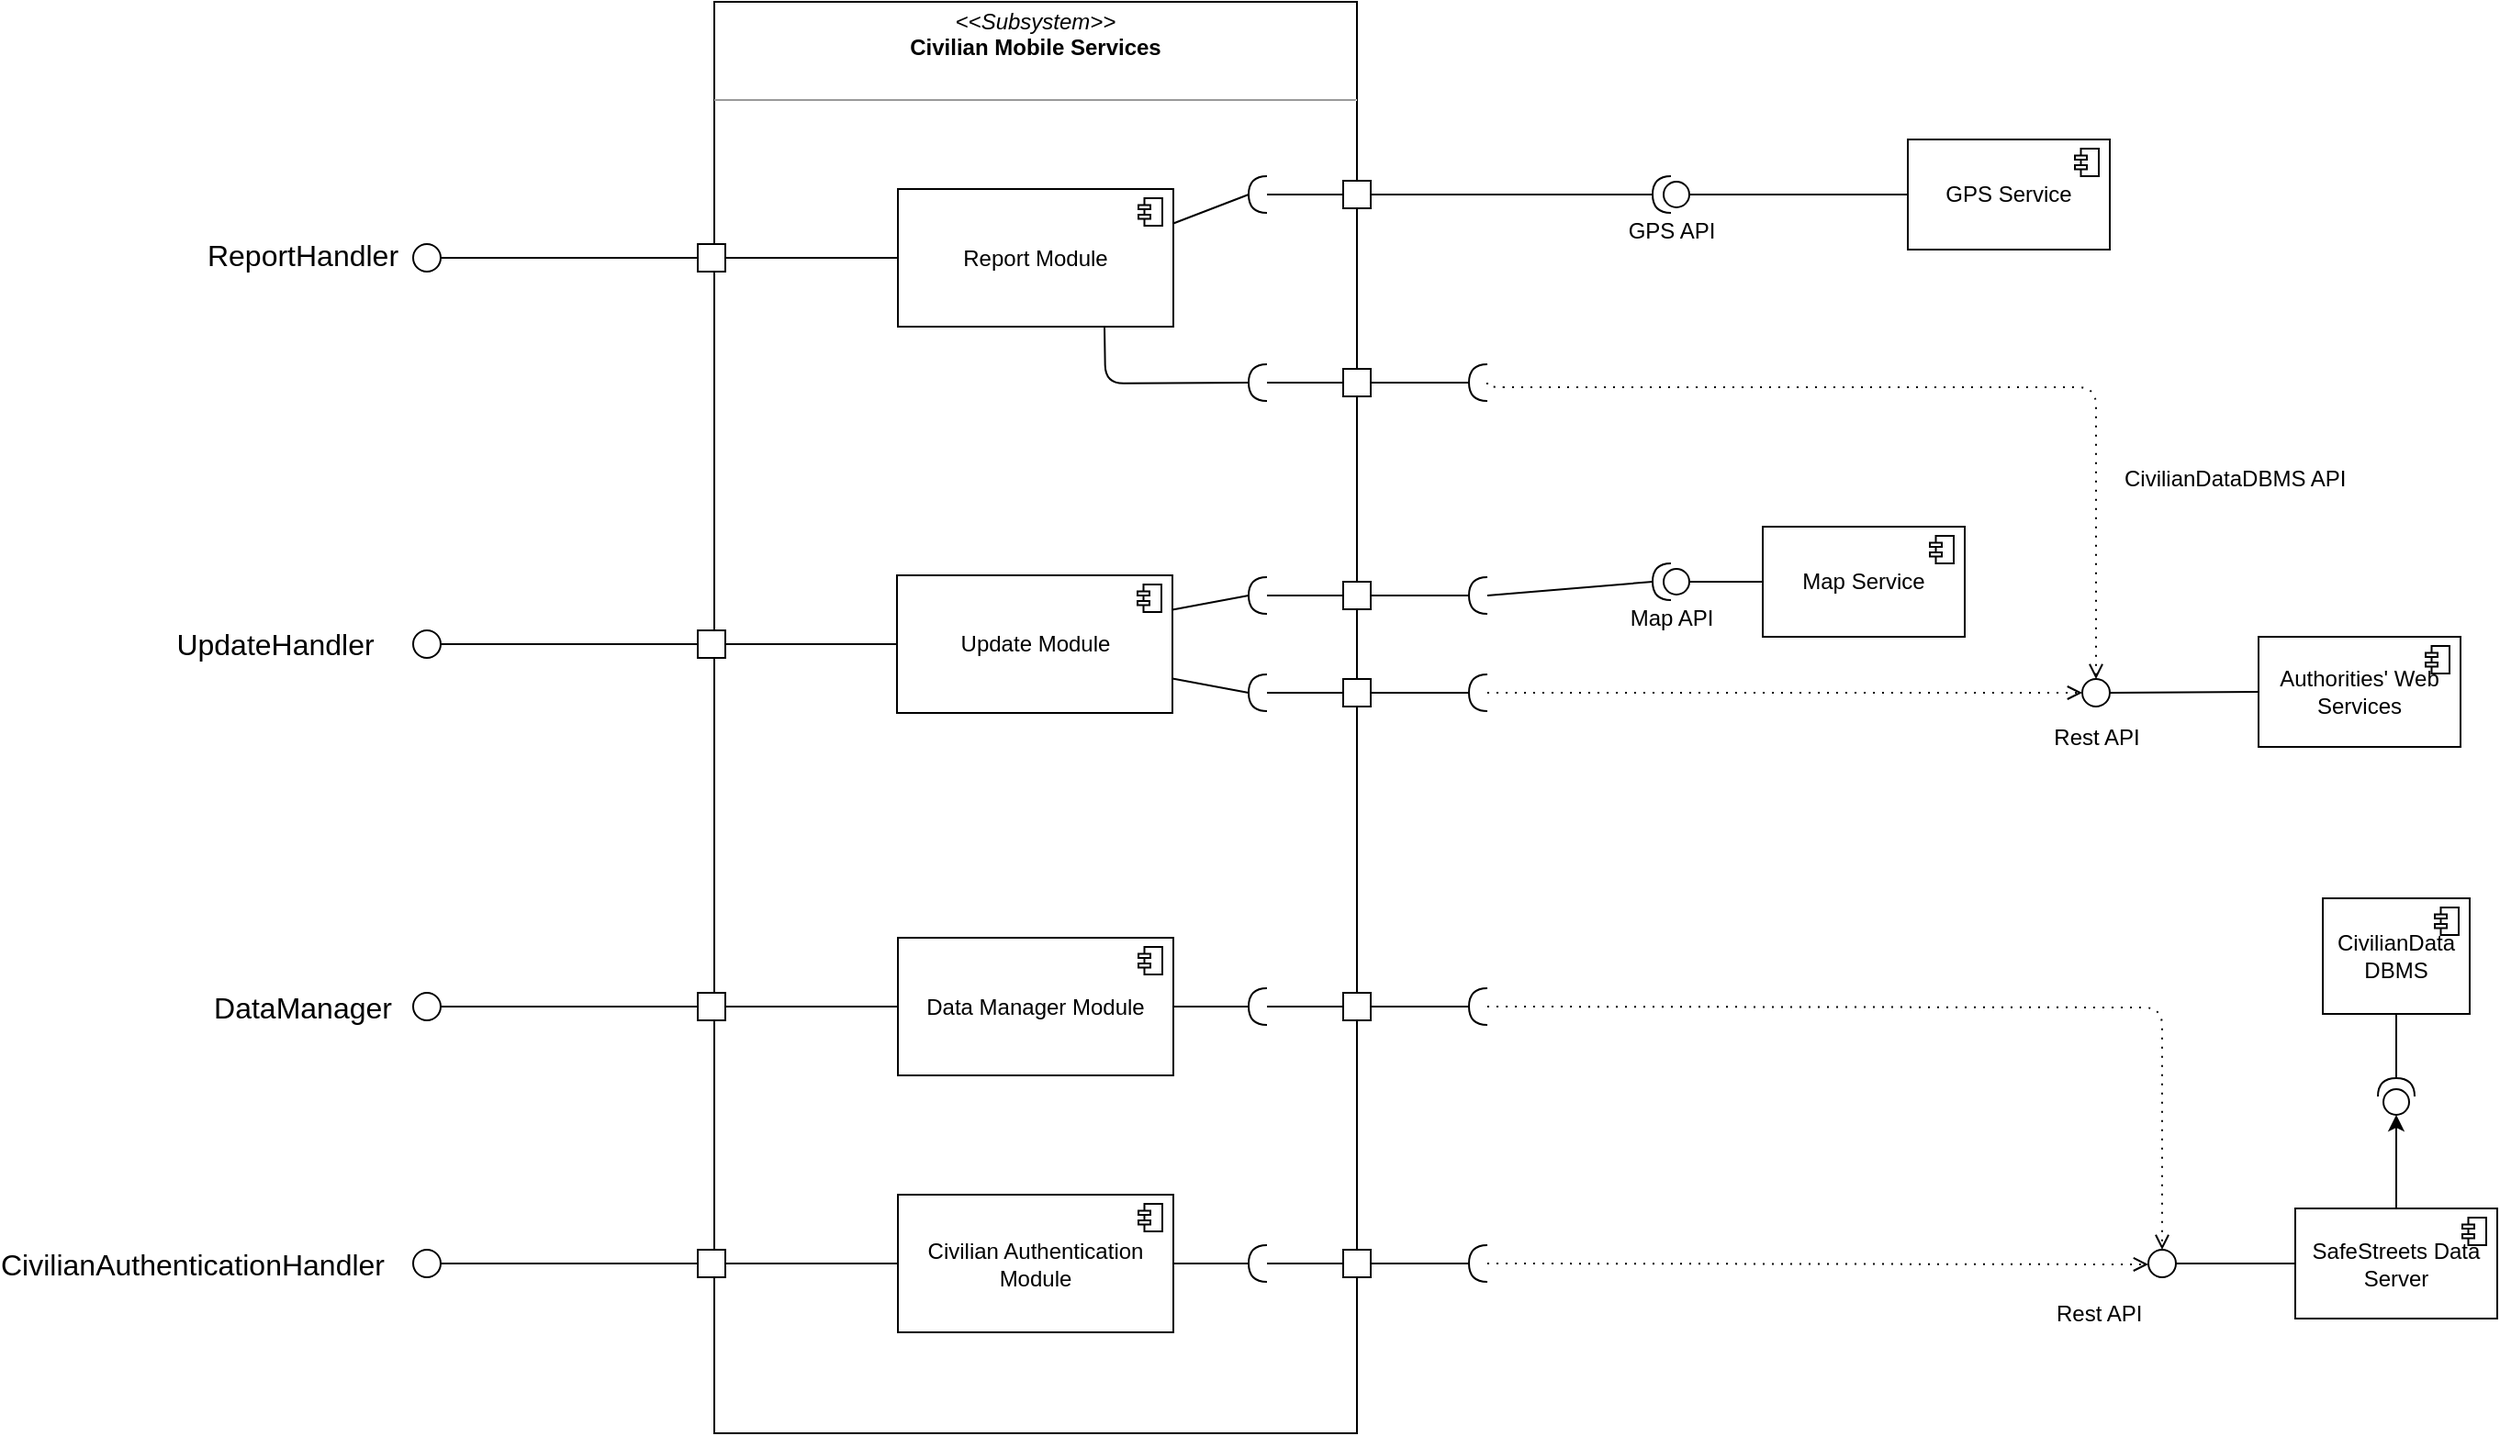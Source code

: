 <mxfile version="12.2.7" type="device" pages="1"><diagram id="7313FzTqsK04Uug-uQVO" name="Page-1"><mxGraphModel dx="1920" dy="1113" grid="1" gridSize="10" guides="1" tooltips="1" connect="1" arrows="1" fold="1" page="0" pageScale="1" pageWidth="1169" pageHeight="827" math="0" shadow="0"><root><mxCell id="0"/><mxCell id="1" parent="0"/><mxCell id="nHNUyHZ-9zt4PcDa900d-14" value="" style="ellipse;html=1;verticalLabelPosition=bottom;labelBackgroundColor=#ffffff;verticalAlign=bottom;fillColor=#ffffff;aspect=fixed;direction=east;" parent="1" vertex="1"><mxGeometry x="1190" y="710" width="15" height="15" as="geometry"/></mxCell><mxCell id="FjwU_czPNZbMRuDMUTkE-5" value="&lt;p style=&quot;margin: 0px ; margin-top: 4px ; text-align: center&quot;&gt;&lt;i&gt;&amp;lt;&amp;lt;Subsystem&amp;gt;&amp;gt;&lt;/i&gt;&lt;br&gt;&lt;b&gt;Civilian Mobile Services&lt;/b&gt;&lt;/p&gt;&lt;br&gt;&lt;hr size=&quot;1&quot;&gt;&lt;p style=&quot;margin: 0px ; margin-left: 4px&quot;&gt;&lt;br&gt;&lt;/p&gt;" style="verticalAlign=top;align=left;overflow=fill;fontSize=12;fontFamily=Helvetica;html=1;" parent="1" vertex="1"><mxGeometry x="409" y="30" width="350" height="780" as="geometry"/></mxCell><mxCell id="FjwU_czPNZbMRuDMUTkE-6" value="Report Module" style="html=1;outlineConnect=0;whiteSpace=wrap;shape=mxgraph.archimate3.application;appType=comp;archiType=square;" parent="1" vertex="1"><mxGeometry x="509" y="132" width="150" height="75" as="geometry"/></mxCell><mxCell id="FjwU_czPNZbMRuDMUTkE-7" value="Update Module" style="html=1;outlineConnect=0;whiteSpace=wrap;shape=mxgraph.archimate3.application;appType=comp;archiType=square;" parent="1" vertex="1"><mxGeometry x="508.5" y="342.5" width="150" height="75" as="geometry"/></mxCell><mxCell id="FjwU_czPNZbMRuDMUTkE-8" value="Data Manager Module" style="html=1;outlineConnect=0;whiteSpace=wrap;shape=mxgraph.archimate3.application;appType=comp;archiType=square;" parent="1" vertex="1"><mxGeometry x="509" y="540" width="150" height="75" as="geometry"/></mxCell><mxCell id="FjwU_czPNZbMRuDMUTkE-9" value="GPS Service" style="html=1;outlineConnect=0;whiteSpace=wrap;shape=mxgraph.archimate3.application;appType=comp;archiType=square;" parent="1" vertex="1"><mxGeometry x="1059" y="105" width="110" height="60" as="geometry"/></mxCell><mxCell id="FjwU_czPNZbMRuDMUTkE-10" value="Map Service" style="html=1;outlineConnect=0;whiteSpace=wrap;shape=mxgraph.archimate3.application;appType=comp;archiType=square;" parent="1" vertex="1"><mxGeometry x="980" y="316" width="110" height="60" as="geometry"/></mxCell><mxCell id="FjwU_czPNZbMRuDMUTkE-11" value="&lt;font style=&quot;font-size: 16px&quot;&gt;ReportHandler&lt;/font&gt;" style="text;html=1;strokeColor=none;fillColor=none;align=center;verticalAlign=middle;whiteSpace=wrap;rounded=0;" parent="1" vertex="1"><mxGeometry x="140" y="151" width="90" height="33" as="geometry"/></mxCell><mxCell id="FjwU_czPNZbMRuDMUTkE-13" value="" style="ellipse;html=1;verticalLabelPosition=bottom;labelBackgroundColor=#ffffff;verticalAlign=top;fillColor=#ffffff;aspect=fixed;" parent="1" vertex="1"><mxGeometry x="245" y="162" width="15" height="15" as="geometry"/></mxCell><mxCell id="FjwU_czPNZbMRuDMUTkE-14" value="" style="whiteSpace=wrap;html=1;aspect=fixed;" parent="1" vertex="1"><mxGeometry x="400" y="162" width="15" height="15" as="geometry"/></mxCell><mxCell id="FjwU_czPNZbMRuDMUTkE-15" value="" style="endArrow=none;html=1;exitX=1;exitY=0.5;exitDx=0;exitDy=0;entryX=0;entryY=0.5;entryDx=0;entryDy=0;" parent="1" source="FjwU_czPNZbMRuDMUTkE-13" target="FjwU_czPNZbMRuDMUTkE-14" edge="1"><mxGeometry width="50" height="50" relative="1" as="geometry"><mxPoint x="310" y="250" as="sourcePoint"/><mxPoint x="360" y="200" as="targetPoint"/></mxGeometry></mxCell><mxCell id="FjwU_czPNZbMRuDMUTkE-16" value="" style="endArrow=none;html=1;entryX=0;entryY=0.5;entryDx=0;entryDy=0;entryPerimeter=0;exitX=1;exitY=0.5;exitDx=0;exitDy=0;" parent="1" source="FjwU_czPNZbMRuDMUTkE-14" target="FjwU_czPNZbMRuDMUTkE-6" edge="1"><mxGeometry width="50" height="50" relative="1" as="geometry"><mxPoint x="290" y="290" as="sourcePoint"/><mxPoint x="340" y="240" as="targetPoint"/></mxGeometry></mxCell><mxCell id="FjwU_czPNZbMRuDMUTkE-17" value="" style="whiteSpace=wrap;html=1;aspect=fixed;" parent="1" vertex="1"><mxGeometry x="751.5" y="127.5" width="15" height="15" as="geometry"/></mxCell><mxCell id="FjwU_czPNZbMRuDMUTkE-18" value="" style="shape=requiredInterface;html=1;verticalLabelPosition=bottom;direction=west;" parent="1" vertex="1"><mxGeometry x="700" y="125" width="10" height="20" as="geometry"/></mxCell><mxCell id="FjwU_czPNZbMRuDMUTkE-23" value="" style="endArrow=none;html=1;exitX=1;exitY=0.25;exitDx=0;exitDy=0;exitPerimeter=0;entryX=1;entryY=0.5;entryDx=0;entryDy=0;entryPerimeter=0;" parent="1" source="FjwU_czPNZbMRuDMUTkE-6" target="FjwU_czPNZbMRuDMUTkE-18" edge="1"><mxGeometry width="50" height="50" relative="1" as="geometry"><mxPoint x="679" y="208.25" as="sourcePoint"/><mxPoint x="720" y="215" as="targetPoint"/></mxGeometry></mxCell><mxCell id="FjwU_czPNZbMRuDMUTkE-24" value="" style="endArrow=none;html=1;entryX=0;entryY=0.5;entryDx=0;entryDy=0;exitX=0;exitY=0.5;exitDx=0;exitDy=0;exitPerimeter=0;" parent="1" source="FjwU_czPNZbMRuDMUTkE-18" target="FjwU_czPNZbMRuDMUTkE-17" edge="1"><mxGeometry width="50" height="50" relative="1" as="geometry"><mxPoint x="720" y="205" as="sourcePoint"/><mxPoint x="761.5" y="205" as="targetPoint"/></mxGeometry></mxCell><mxCell id="FjwU_czPNZbMRuDMUTkE-25" value="GPS API" style="shape=providedRequiredInterface;html=1;verticalLabelPosition=bottom;direction=west;" parent="1" vertex="1"><mxGeometry x="920" y="125" width="20" height="20" as="geometry"/></mxCell><mxCell id="FjwU_czPNZbMRuDMUTkE-26" value="Map API" style="shape=providedRequiredInterface;html=1;verticalLabelPosition=bottom;direction=west;" parent="1" vertex="1"><mxGeometry x="920" y="336" width="20" height="20" as="geometry"/></mxCell><mxCell id="FjwU_czPNZbMRuDMUTkE-27" value="" style="endArrow=none;html=1;entryX=1;entryY=0.5;entryDx=0;entryDy=0;exitX=0;exitY=0.5;exitDx=0;exitDy=0;entryPerimeter=0;exitPerimeter=0;" parent="1" source="RTcWIlT257U3_ksId0Y1-24" target="FjwU_czPNZbMRuDMUTkE-26" edge="1"><mxGeometry width="50" height="50" relative="1" as="geometry"><mxPoint x="720" y="205" as="sourcePoint"/><mxPoint x="761.5" y="205" as="targetPoint"/></mxGeometry></mxCell><mxCell id="FjwU_czPNZbMRuDMUTkE-28" value="" style="endArrow=none;html=1;entryX=1;entryY=0.5;entryDx=0;entryDy=0;exitX=1;exitY=0.5;exitDx=0;exitDy=0;entryPerimeter=0;" parent="1" source="FjwU_czPNZbMRuDMUTkE-17" target="FjwU_czPNZbMRuDMUTkE-25" edge="1"><mxGeometry width="50" height="50" relative="1" as="geometry"><mxPoint x="776.5" y="205" as="sourcePoint"/><mxPoint x="930" y="204" as="targetPoint"/></mxGeometry></mxCell><mxCell id="FjwU_czPNZbMRuDMUTkE-29" value="" style="endArrow=none;html=1;entryX=0;entryY=0.5;entryDx=0;entryDy=0;exitX=0;exitY=0.5;exitDx=0;exitDy=0;entryPerimeter=0;exitPerimeter=0;" parent="1" source="FjwU_czPNZbMRuDMUTkE-26" target="FjwU_czPNZbMRuDMUTkE-10" edge="1"><mxGeometry width="50" height="50" relative="1" as="geometry"><mxPoint x="786.5" y="215" as="sourcePoint"/><mxPoint x="940" y="214" as="targetPoint"/></mxGeometry></mxCell><mxCell id="FjwU_czPNZbMRuDMUTkE-30" value="" style="endArrow=none;html=1;entryX=0;entryY=0.5;entryDx=0;entryDy=0;exitX=0;exitY=0.5;exitDx=0;exitDy=0;entryPerimeter=0;exitPerimeter=0;" parent="1" source="FjwU_czPNZbMRuDMUTkE-25" target="FjwU_czPNZbMRuDMUTkE-9" edge="1"><mxGeometry width="50" height="50" relative="1" as="geometry"><mxPoint x="950" y="204" as="sourcePoint"/><mxPoint x="1070" y="207.5" as="targetPoint"/></mxGeometry></mxCell><mxCell id="FjwU_czPNZbMRuDMUTkE-31" value="Authorities' Web Services" style="html=1;outlineConnect=0;whiteSpace=wrap;shape=mxgraph.archimate3.application;appType=comp;archiType=square;" parent="1" vertex="1"><mxGeometry x="1250" y="376" width="110" height="60" as="geometry"/></mxCell><mxCell id="FjwU_czPNZbMRuDMUTkE-32" value="" style="ellipse;html=1;verticalLabelPosition=bottom;labelBackgroundColor=#ffffff;verticalAlign=top;fillColor=#ffffff;aspect=fixed;" parent="1" vertex="1"><mxGeometry x="1154" y="399" width="15" height="15" as="geometry"/></mxCell><mxCell id="FjwU_czPNZbMRuDMUTkE-33" value="" style="endArrow=none;html=1;entryX=0;entryY=0.5;entryDx=0;entryDy=0;exitX=1;exitY=0.5;exitDx=0;exitDy=0;entryPerimeter=0;" parent="1" source="FjwU_czPNZbMRuDMUTkE-32" target="FjwU_czPNZbMRuDMUTkE-31" edge="1"><mxGeometry width="50" height="50" relative="1" as="geometry"><mxPoint x="946" y="285.5" as="sourcePoint"/><mxPoint x="1066" y="289" as="targetPoint"/></mxGeometry></mxCell><mxCell id="FjwU_czPNZbMRuDMUTkE-34" value="" style="shape=requiredInterface;html=1;verticalLabelPosition=bottom;direction=west;" parent="1" vertex="1"><mxGeometry x="700" y="227.5" width="10" height="20" as="geometry"/></mxCell><mxCell id="FjwU_czPNZbMRuDMUTkE-35" value="" style="endArrow=none;html=1;entryX=0;entryY=0.5;entryDx=0;entryDy=0;exitX=0;exitY=0.5;exitDx=0;exitDy=0;exitPerimeter=0;" parent="1" source="FjwU_czPNZbMRuDMUTkE-34" target="FjwU_czPNZbMRuDMUTkE-36" edge="1"><mxGeometry width="50" height="50" relative="1" as="geometry"><mxPoint x="720" y="205" as="sourcePoint"/><mxPoint x="761.5" y="205" as="targetPoint"/></mxGeometry></mxCell><mxCell id="FjwU_czPNZbMRuDMUTkE-36" value="" style="whiteSpace=wrap;html=1;aspect=fixed;" parent="1" vertex="1"><mxGeometry x="751.5" y="230" width="15" height="15" as="geometry"/></mxCell><mxCell id="FjwU_czPNZbMRuDMUTkE-37" value="" style="endArrow=none;html=1;entryX=1;entryY=0.5;entryDx=0;entryDy=0;exitX=0.75;exitY=1;exitDx=0;exitDy=0;exitPerimeter=0;entryPerimeter=0;" parent="1" source="FjwU_czPNZbMRuDMUTkE-6" target="FjwU_czPNZbMRuDMUTkE-34" edge="1"><mxGeometry width="50" height="50" relative="1" as="geometry"><mxPoint x="620" y="237" as="sourcePoint"/><mxPoint x="661.5" y="237" as="targetPoint"/><Array as="points"><mxPoint x="622" y="238"/></Array></mxGeometry></mxCell><mxCell id="FjwU_czPNZbMRuDMUTkE-38" value="" style="shape=requiredInterface;html=1;verticalLabelPosition=bottom;direction=west;" parent="1" vertex="1"><mxGeometry x="820" y="227.5" width="10" height="20" as="geometry"/></mxCell><mxCell id="FjwU_czPNZbMRuDMUTkE-39" value="" style="endArrow=none;html=1;entryX=1;entryY=0.5;entryDx=0;entryDy=0;exitX=1;exitY=0.5;exitDx=0;exitDy=0;entryPerimeter=0;" parent="1" source="FjwU_czPNZbMRuDMUTkE-36" target="FjwU_czPNZbMRuDMUTkE-38" edge="1"><mxGeometry width="50" height="50" relative="1" as="geometry"><mxPoint x="720" y="247.5" as="sourcePoint"/><mxPoint x="761.5" y="247.5" as="targetPoint"/></mxGeometry></mxCell><mxCell id="FjwU_czPNZbMRuDMUTkE-41" value="" style="edgeStyle=elbowEdgeStyle;html=1;endArrow=open;elbow=vertical;endFill=0;dashed=1;dashPattern=1 4;exitX=0;exitY=0.5;exitDx=0;exitDy=0;exitPerimeter=0;entryX=0.5;entryY=0;entryDx=0;entryDy=0;" parent="1" source="FjwU_czPNZbMRuDMUTkE-38" target="FjwU_czPNZbMRuDMUTkE-32" edge="1"><mxGeometry width="160" relative="1" as="geometry"><mxPoint x="870" y="250" as="sourcePoint"/><mxPoint x="1030" y="250" as="targetPoint"/><Array as="points"><mxPoint x="910" y="240"/></Array></mxGeometry></mxCell><mxCell id="FjwU_czPNZbMRuDMUTkE-43" value="Rest API" style="text;html=1;strokeColor=none;fillColor=none;align=center;verticalAlign=middle;whiteSpace=wrap;rounded=0;" parent="1" vertex="1"><mxGeometry x="1116.5" y="420.5" width="90" height="20" as="geometry"/></mxCell><mxCell id="FjwU_czPNZbMRuDMUTkE-49" value="" style="shape=requiredInterface;html=1;verticalLabelPosition=bottom;direction=west;" parent="1" vertex="1"><mxGeometry x="700" y="396.5" width="10" height="20" as="geometry"/></mxCell><mxCell id="FjwU_czPNZbMRuDMUTkE-50" value="" style="endArrow=none;html=1;exitX=0;exitY=0.5;exitDx=0;exitDy=0;exitPerimeter=0;" parent="1" source="FjwU_czPNZbMRuDMUTkE-49" target="FjwU_czPNZbMRuDMUTkE-51" edge="1"><mxGeometry width="50" height="50" relative="1" as="geometry"><mxPoint x="720" y="374" as="sourcePoint"/><mxPoint x="761.5" y="374" as="targetPoint"/></mxGeometry></mxCell><mxCell id="FjwU_czPNZbMRuDMUTkE-51" value="" style="whiteSpace=wrap;html=1;aspect=fixed;" parent="1" vertex="1"><mxGeometry x="751.5" y="399" width="15" height="15" as="geometry"/></mxCell><mxCell id="FjwU_czPNZbMRuDMUTkE-52" value="" style="shape=requiredInterface;html=1;verticalLabelPosition=bottom;direction=west;" parent="1" vertex="1"><mxGeometry x="820" y="396.5" width="10" height="20" as="geometry"/></mxCell><mxCell id="FjwU_czPNZbMRuDMUTkE-53" value="" style="endArrow=none;html=1;exitX=1;exitY=0.5;exitDx=0;exitDy=0;entryX=1;entryY=0.5;entryDx=0;entryDy=0;entryPerimeter=0;" parent="1" source="FjwU_czPNZbMRuDMUTkE-51" target="FjwU_czPNZbMRuDMUTkE-52" edge="1"><mxGeometry width="50" height="50" relative="1" as="geometry"><mxPoint x="720" y="416.5" as="sourcePoint"/><mxPoint x="800" y="407" as="targetPoint"/></mxGeometry></mxCell><mxCell id="FjwU_czPNZbMRuDMUTkE-54" value="" style="endArrow=none;html=1;entryX=1;entryY=0.5;entryDx=0;entryDy=0;exitX=1;exitY=0.75;exitDx=0;exitDy=0;exitPerimeter=0;entryPerimeter=0;" parent="1" source="FjwU_czPNZbMRuDMUTkE-7" target="FjwU_czPNZbMRuDMUTkE-49" edge="1"><mxGeometry width="50" height="50" relative="1" as="geometry"><mxPoint x="720" y="390" as="sourcePoint"/><mxPoint x="761.5" y="390" as="targetPoint"/></mxGeometry></mxCell><mxCell id="FjwU_czPNZbMRuDMUTkE-55" value="" style="edgeStyle=entityRelationEdgeStyle;html=1;endArrow=open;elbow=vertical;endFill=0;dashed=1;dashPattern=1 4;exitX=0;exitY=0.5;exitDx=0;exitDy=0;exitPerimeter=0;entryX=0;entryY=0.5;entryDx=0;entryDy=0;" parent="1" source="FjwU_czPNZbMRuDMUTkE-52" target="FjwU_czPNZbMRuDMUTkE-32" edge="1"><mxGeometry width="160" relative="1" as="geometry"><mxPoint x="840.345" y="247.207" as="sourcePoint"/><mxPoint x="1080" y="333" as="targetPoint"/></mxGeometry></mxCell><mxCell id="FjwU_czPNZbMRuDMUTkE-59" value="" style="ellipse;html=1;verticalLabelPosition=bottom;labelBackgroundColor=#ffffff;verticalAlign=top;fillColor=#ffffff;aspect=fixed;" parent="1" vertex="1"><mxGeometry x="245" y="372.5" width="15" height="15" as="geometry"/></mxCell><mxCell id="FjwU_czPNZbMRuDMUTkE-60" value="" style="whiteSpace=wrap;html=1;aspect=fixed;" parent="1" vertex="1"><mxGeometry x="400" y="372.5" width="15" height="15" as="geometry"/></mxCell><mxCell id="FjwU_czPNZbMRuDMUTkE-61" value="" style="endArrow=none;html=1;exitX=1;exitY=0.5;exitDx=0;exitDy=0;entryX=0;entryY=0.5;entryDx=0;entryDy=0;" parent="1" source="FjwU_czPNZbMRuDMUTkE-59" target="FjwU_czPNZbMRuDMUTkE-60" edge="1"><mxGeometry width="50" height="50" relative="1" as="geometry"><mxPoint x="310" y="460.5" as="sourcePoint"/><mxPoint x="360" y="410.5" as="targetPoint"/></mxGeometry></mxCell><mxCell id="FjwU_czPNZbMRuDMUTkE-62" value="&lt;font style=&quot;font-size: 16px&quot;&gt;UpdateHandler&lt;/font&gt;" style="text;html=1;strokeColor=none;fillColor=none;align=center;verticalAlign=middle;whiteSpace=wrap;rounded=0;" parent="1" vertex="1"><mxGeometry x="125" y="363.5" width="90" height="33" as="geometry"/></mxCell><mxCell id="FjwU_czPNZbMRuDMUTkE-63" value="" style="endArrow=none;html=1;exitX=1;exitY=0.5;exitDx=0;exitDy=0;entryX=0;entryY=0.5;entryDx=0;entryDy=0;entryPerimeter=0;" parent="1" source="FjwU_czPNZbMRuDMUTkE-60" target="FjwU_czPNZbMRuDMUTkE-7" edge="1"><mxGeometry width="50" height="50" relative="1" as="geometry"><mxPoint x="270" y="390" as="sourcePoint"/><mxPoint x="410" y="390" as="targetPoint"/></mxGeometry></mxCell><mxCell id="FjwU_czPNZbMRuDMUTkE-74" value="" style="shape=requiredInterface;html=1;verticalLabelPosition=bottom;direction=west;" parent="1" vertex="1"><mxGeometry x="700" y="567.5" width="10" height="20" as="geometry"/></mxCell><mxCell id="FjwU_czPNZbMRuDMUTkE-75" value="" style="endArrow=none;html=1;entryX=0;entryY=0.5;entryDx=0;entryDy=0;exitX=0;exitY=0.5;exitDx=0;exitDy=0;exitPerimeter=0;" parent="1" source="FjwU_czPNZbMRuDMUTkE-74" target="FjwU_czPNZbMRuDMUTkE-76" edge="1"><mxGeometry width="50" height="50" relative="1" as="geometry"><mxPoint x="720" y="545" as="sourcePoint"/><mxPoint x="761.5" y="545" as="targetPoint"/></mxGeometry></mxCell><mxCell id="FjwU_czPNZbMRuDMUTkE-76" value="" style="whiteSpace=wrap;html=1;aspect=fixed;" parent="1" vertex="1"><mxGeometry x="751.5" y="570" width="15" height="15" as="geometry"/></mxCell><mxCell id="FjwU_czPNZbMRuDMUTkE-77" value="" style="shape=requiredInterface;html=1;verticalLabelPosition=bottom;direction=west;" parent="1" vertex="1"><mxGeometry x="820" y="567.5" width="10" height="20" as="geometry"/></mxCell><mxCell id="FjwU_czPNZbMRuDMUTkE-78" value="" style="endArrow=none;html=1;entryX=1;entryY=0.5;entryDx=0;entryDy=0;exitX=1;exitY=0.5;exitDx=0;exitDy=0;entryPerimeter=0;" parent="1" source="FjwU_czPNZbMRuDMUTkE-76" target="FjwU_czPNZbMRuDMUTkE-77" edge="1"><mxGeometry width="50" height="50" relative="1" as="geometry"><mxPoint x="720" y="587.5" as="sourcePoint"/><mxPoint x="761.5" y="587.5" as="targetPoint"/></mxGeometry></mxCell><mxCell id="FjwU_czPNZbMRuDMUTkE-79" value="" style="endArrow=none;html=1;entryX=1;entryY=0.5;entryDx=0;entryDy=0;exitX=1;exitY=0.5;exitDx=0;exitDy=0;exitPerimeter=0;entryPerimeter=0;" parent="1" source="FjwU_czPNZbMRuDMUTkE-8" target="FjwU_czPNZbMRuDMUTkE-74" edge="1"><mxGeometry width="50" height="50" relative="1" as="geometry"><mxPoint x="720" y="587.5" as="sourcePoint"/><mxPoint x="761.5" y="587.5" as="targetPoint"/></mxGeometry></mxCell><mxCell id="FjwU_czPNZbMRuDMUTkE-80" value="" style="edgeStyle=elbowEdgeStyle;html=1;endArrow=open;elbow=vertical;endFill=0;dashed=1;dashPattern=1 4;exitX=0;exitY=0.5;exitDx=0;exitDy=0;exitPerimeter=0;entryX=0.5;entryY=0;entryDx=0;entryDy=0;" parent="1" source="FjwU_czPNZbMRuDMUTkE-77" target="nHNUyHZ-9zt4PcDa900d-14" edge="1"><mxGeometry width="160" relative="1" as="geometry"><mxPoint x="860" y="577.5" as="sourcePoint"/><mxPoint x="1200" y="700" as="targetPoint"/><Array as="points"><mxPoint x="1160" y="578"/><mxPoint x="970" y="577.5"/></Array></mxGeometry></mxCell><mxCell id="FjwU_czPNZbMRuDMUTkE-84" value="" style="ellipse;html=1;verticalLabelPosition=bottom;labelBackgroundColor=#ffffff;verticalAlign=top;fillColor=#ffffff;aspect=fixed;" parent="1" vertex="1"><mxGeometry x="245" y="570" width="15" height="15" as="geometry"/></mxCell><mxCell id="FjwU_czPNZbMRuDMUTkE-85" value="" style="whiteSpace=wrap;html=1;aspect=fixed;" parent="1" vertex="1"><mxGeometry x="400" y="570" width="15" height="15" as="geometry"/></mxCell><mxCell id="FjwU_czPNZbMRuDMUTkE-86" value="" style="endArrow=none;html=1;exitX=1;exitY=0.5;exitDx=0;exitDy=0;entryX=0;entryY=0.5;entryDx=0;entryDy=0;" parent="1" source="FjwU_czPNZbMRuDMUTkE-84" target="FjwU_czPNZbMRuDMUTkE-85" edge="1"><mxGeometry width="50" height="50" relative="1" as="geometry"><mxPoint x="310" y="658" as="sourcePoint"/><mxPoint x="360" y="608" as="targetPoint"/></mxGeometry></mxCell><mxCell id="FjwU_czPNZbMRuDMUTkE-87" value="&lt;font style=&quot;font-size: 16px&quot;&gt;DataManager&lt;/font&gt;" style="text;html=1;strokeColor=none;fillColor=none;align=center;verticalAlign=middle;whiteSpace=wrap;rounded=0;" parent="1" vertex="1"><mxGeometry x="140" y="561" width="90" height="33" as="geometry"/></mxCell><mxCell id="FjwU_czPNZbMRuDMUTkE-89" value="" style="endArrow=none;html=1;entryX=0;entryY=0.5;entryDx=0;entryDy=0;entryPerimeter=0;exitX=1;exitY=0.5;exitDx=0;exitDy=0;" parent="1" source="FjwU_czPNZbMRuDMUTkE-85" target="FjwU_czPNZbMRuDMUTkE-8" edge="1"><mxGeometry width="50" height="50" relative="1" as="geometry"><mxPoint x="270.0" y="587.5" as="sourcePoint"/><mxPoint x="410" y="587.5" as="targetPoint"/></mxGeometry></mxCell><mxCell id="nHNUyHZ-9zt4PcDa900d-1" value="Civilian Authentication Module" style="html=1;outlineConnect=0;whiteSpace=wrap;shape=mxgraph.archimate3.application;appType=comp;archiType=square;" parent="1" vertex="1"><mxGeometry x="509" y="680" width="150" height="75" as="geometry"/></mxCell><mxCell id="nHNUyHZ-9zt4PcDa900d-2" value="" style="ellipse;html=1;verticalLabelPosition=bottom;labelBackgroundColor=#ffffff;verticalAlign=top;fillColor=#ffffff;aspect=fixed;" parent="1" vertex="1"><mxGeometry x="245" y="710" width="15" height="15" as="geometry"/></mxCell><mxCell id="nHNUyHZ-9zt4PcDa900d-3" value="" style="whiteSpace=wrap;html=1;aspect=fixed;" parent="1" vertex="1"><mxGeometry x="400" y="710" width="15" height="15" as="geometry"/></mxCell><mxCell id="nHNUyHZ-9zt4PcDa900d-4" value="" style="endArrow=none;html=1;exitX=1;exitY=0.5;exitDx=0;exitDy=0;entryX=0;entryY=0.5;entryDx=0;entryDy=0;" parent="1" source="nHNUyHZ-9zt4PcDa900d-2" target="nHNUyHZ-9zt4PcDa900d-3" edge="1"><mxGeometry width="50" height="50" relative="1" as="geometry"><mxPoint x="310" y="798" as="sourcePoint"/><mxPoint x="360" y="748" as="targetPoint"/></mxGeometry></mxCell><mxCell id="nHNUyHZ-9zt4PcDa900d-5" value="" style="endArrow=none;html=1;entryX=0;entryY=0.5;entryDx=0;entryDy=0;entryPerimeter=0;exitX=1;exitY=0.5;exitDx=0;exitDy=0;" parent="1" source="nHNUyHZ-9zt4PcDa900d-3" target="nHNUyHZ-9zt4PcDa900d-1" edge="1"><mxGeometry width="50" height="50" relative="1" as="geometry"><mxPoint x="430" y="718" as="sourcePoint"/><mxPoint x="485" y="780.0" as="targetPoint"/></mxGeometry></mxCell><mxCell id="a8eol0hDx0JXcUGCAJGl-2" style="edgeStyle=orthogonalEdgeStyle;rounded=0;orthogonalLoop=1;jettySize=auto;html=1;exitX=0.5;exitY=0;exitDx=0;exitDy=0;exitPerimeter=0;entryX=0;entryY=0.5;entryDx=0;entryDy=0;entryPerimeter=0;" edge="1" parent="1" source="nHNUyHZ-9zt4PcDa900d-6" target="o-6hILZpD0M4PWaKAO4X-1"><mxGeometry relative="1" as="geometry"/></mxCell><mxCell id="nHNUyHZ-9zt4PcDa900d-6" value="SafeStreets Data Server" style="html=1;outlineConnect=0;whiteSpace=wrap;shape=mxgraph.archimate3.application;appType=comp;archiType=square;" parent="1" vertex="1"><mxGeometry x="1270" y="687.5" width="110" height="60" as="geometry"/></mxCell><mxCell id="nHNUyHZ-9zt4PcDa900d-7" value="" style="shape=requiredInterface;html=1;verticalLabelPosition=bottom;direction=west;" parent="1" vertex="1"><mxGeometry x="700" y="707.5" width="10" height="20" as="geometry"/></mxCell><mxCell id="nHNUyHZ-9zt4PcDa900d-8" value="" style="endArrow=none;html=1;entryX=0;entryY=0.5;entryDx=0;entryDy=0;exitX=0;exitY=0.5;exitDx=0;exitDy=0;exitPerimeter=0;" parent="1" source="nHNUyHZ-9zt4PcDa900d-7" target="nHNUyHZ-9zt4PcDa900d-9" edge="1"><mxGeometry width="50" height="50" relative="1" as="geometry"><mxPoint x="720" y="685" as="sourcePoint"/><mxPoint x="761.5" y="685" as="targetPoint"/></mxGeometry></mxCell><mxCell id="nHNUyHZ-9zt4PcDa900d-9" value="" style="whiteSpace=wrap;html=1;aspect=fixed;" parent="1" vertex="1"><mxGeometry x="751.5" y="710" width="15" height="15" as="geometry"/></mxCell><mxCell id="nHNUyHZ-9zt4PcDa900d-10" value="" style="shape=requiredInterface;html=1;verticalLabelPosition=bottom;direction=west;" parent="1" vertex="1"><mxGeometry x="820" y="707.5" width="10" height="20" as="geometry"/></mxCell><mxCell id="nHNUyHZ-9zt4PcDa900d-11" value="" style="endArrow=none;html=1;entryX=1;entryY=0.5;entryDx=0;entryDy=0;exitX=1;exitY=0.5;exitDx=0;exitDy=0;entryPerimeter=0;" parent="1" source="nHNUyHZ-9zt4PcDa900d-9" target="nHNUyHZ-9zt4PcDa900d-10" edge="1"><mxGeometry width="50" height="50" relative="1" as="geometry"><mxPoint x="720" y="727.5" as="sourcePoint"/><mxPoint x="761.5" y="727.5" as="targetPoint"/></mxGeometry></mxCell><mxCell id="nHNUyHZ-9zt4PcDa900d-12" value="" style="endArrow=none;html=1;entryX=1;entryY=0.5;entryDx=0;entryDy=0;exitX=1;exitY=0.5;exitDx=0;exitDy=0;exitPerimeter=0;entryPerimeter=0;" parent="1" source="nHNUyHZ-9zt4PcDa900d-1" target="nHNUyHZ-9zt4PcDa900d-7" edge="1"><mxGeometry width="50" height="50" relative="1" as="geometry"><mxPoint x="720" y="605.5" as="sourcePoint"/><mxPoint x="761.5" y="605.5" as="targetPoint"/></mxGeometry></mxCell><mxCell id="nHNUyHZ-9zt4PcDa900d-13" value="" style="edgeStyle=elbowEdgeStyle;html=1;endArrow=open;elbow=vertical;endFill=0;dashed=1;dashPattern=1 4;exitX=0;exitY=0.5;exitDx=0;exitDy=0;exitPerimeter=0;entryX=0;entryY=0.5;entryDx=0;entryDy=0;" parent="1" source="nHNUyHZ-9zt4PcDa900d-10" target="nHNUyHZ-9zt4PcDa900d-14" edge="1"><mxGeometry width="160" relative="1" as="geometry"><mxPoint x="869.845" y="720.448" as="sourcePoint"/><mxPoint x="1170" y="718" as="targetPoint"/><Array as="points"><mxPoint x="1150" y="718"/><mxPoint x="1140" y="720"/><mxPoint x="1140" y="730"/><mxPoint x="1140" y="717"/><mxPoint x="1130" y="750"/><mxPoint x="1250" y="703"/><mxPoint x="1050" y="710"/><mxPoint x="1199.5" y="721"/><mxPoint x="1009.5" y="720.5"/></Array></mxGeometry></mxCell><mxCell id="nHNUyHZ-9zt4PcDa900d-15" value="" style="endArrow=none;html=1;entryX=0;entryY=0.5;entryDx=0;entryDy=0;exitX=1;exitY=0.5;exitDx=0;exitDy=0;entryPerimeter=0;" parent="1" source="nHNUyHZ-9zt4PcDa900d-14" target="nHNUyHZ-9zt4PcDa900d-6" edge="1"><mxGeometry width="50" height="50" relative="1" as="geometry"><mxPoint x="1210" y="679.5" as="sourcePoint"/><mxPoint x="1251.5" y="679.5" as="targetPoint"/></mxGeometry></mxCell><mxCell id="nHNUyHZ-9zt4PcDa900d-17" value="&lt;font style=&quot;font-size: 16px&quot;&gt;CivilianAuthenticationHandler&lt;/font&gt;" style="text;html=1;strokeColor=none;fillColor=none;align=center;verticalAlign=middle;whiteSpace=wrap;rounded=0;" parent="1" vertex="1"><mxGeometry x="95" y="701" width="60" height="33" as="geometry"/></mxCell><mxCell id="RTcWIlT257U3_ksId0Y1-21" value="" style="shape=requiredInterface;html=1;verticalLabelPosition=bottom;direction=west;" parent="1" vertex="1"><mxGeometry x="700" y="343.5" width="10" height="20" as="geometry"/></mxCell><mxCell id="RTcWIlT257U3_ksId0Y1-22" value="" style="endArrow=none;html=1;exitX=0;exitY=0.5;exitDx=0;exitDy=0;exitPerimeter=0;" parent="1" source="RTcWIlT257U3_ksId0Y1-21" target="RTcWIlT257U3_ksId0Y1-23" edge="1"><mxGeometry width="50" height="50" relative="1" as="geometry"><mxPoint x="720" y="321" as="sourcePoint"/><mxPoint x="761.5" y="321" as="targetPoint"/></mxGeometry></mxCell><mxCell id="RTcWIlT257U3_ksId0Y1-23" value="" style="whiteSpace=wrap;html=1;aspect=fixed;" parent="1" vertex="1"><mxGeometry x="751.5" y="346" width="15" height="15" as="geometry"/></mxCell><mxCell id="RTcWIlT257U3_ksId0Y1-24" value="" style="shape=requiredInterface;html=1;verticalLabelPosition=bottom;direction=west;" parent="1" vertex="1"><mxGeometry x="820" y="343.5" width="10" height="20" as="geometry"/></mxCell><mxCell id="RTcWIlT257U3_ksId0Y1-25" value="" style="endArrow=none;html=1;exitX=1;exitY=0.5;exitDx=0;exitDy=0;" parent="1" source="RTcWIlT257U3_ksId0Y1-23" target="RTcWIlT257U3_ksId0Y1-24" edge="1"><mxGeometry width="50" height="50" relative="1" as="geometry"><mxPoint x="720" y="363.5" as="sourcePoint"/><mxPoint x="800" y="354" as="targetPoint"/></mxGeometry></mxCell><mxCell id="RTcWIlT257U3_ksId0Y1-27" value="" style="endArrow=none;html=1;entryX=1;entryY=0.5;entryDx=0;entryDy=0;exitX=1;exitY=0.25;exitDx=0;exitDy=0;exitPerimeter=0;entryPerimeter=0;" parent="1" source="FjwU_czPNZbMRuDMUTkE-7" target="RTcWIlT257U3_ksId0Y1-21" edge="1"><mxGeometry width="50" height="50" relative="1" as="geometry"><mxPoint x="668.5" y="408.75" as="sourcePoint"/><mxPoint x="710" y="416.5" as="targetPoint"/></mxGeometry></mxCell><mxCell id="RTcWIlT257U3_ksId0Y1-33" value="Rest API" style="text;html=1;resizable=0;points=[];autosize=1;align=left;verticalAlign=top;spacingTop=-4;" parent="1" vertex="1"><mxGeometry x="1137.5" y="735" width="60" height="20" as="geometry"/></mxCell><mxCell id="o-6hILZpD0M4PWaKAO4X-1" value="" style="shape=providedRequiredInterface;html=1;verticalLabelPosition=bottom;direction=north;" parent="1" vertex="1"><mxGeometry x="1315" y="616.5" width="20" height="20" as="geometry"/></mxCell><mxCell id="o-6hILZpD0M4PWaKAO4X-2" value="CivilianData DBMS" style="html=1;outlineConnect=0;whiteSpace=wrap;shape=mxgraph.archimate3.application;appType=comp;archiType=square;" parent="1" vertex="1"><mxGeometry x="1285" y="518.5" width="80" height="63" as="geometry"/></mxCell><mxCell id="o-6hILZpD0M4PWaKAO4X-3" value="" style="endArrow=none;html=1;exitX=0.5;exitY=1;exitDx=0;exitDy=0;exitPerimeter=0;entryX=1;entryY=0.5;entryDx=0;entryDy=0;entryPerimeter=0;" parent="1" source="o-6hILZpD0M4PWaKAO4X-2" target="o-6hILZpD0M4PWaKAO4X-1" edge="1"><mxGeometry width="50" height="50" relative="1" as="geometry"><mxPoint x="1230" y="504.5" as="sourcePoint"/><mxPoint x="1250" y="440" as="targetPoint"/></mxGeometry></mxCell><mxCell id="o-6hILZpD0M4PWaKAO4X-5" value="CivilianDataDBMS API" style="text;html=1;resizable=0;points=[];autosize=1;align=left;verticalAlign=top;spacingTop=-4;" parent="1" vertex="1"><mxGeometry x="1175" y="280" width="140" height="20" as="geometry"/></mxCell></root></mxGraphModel></diagram></mxfile>